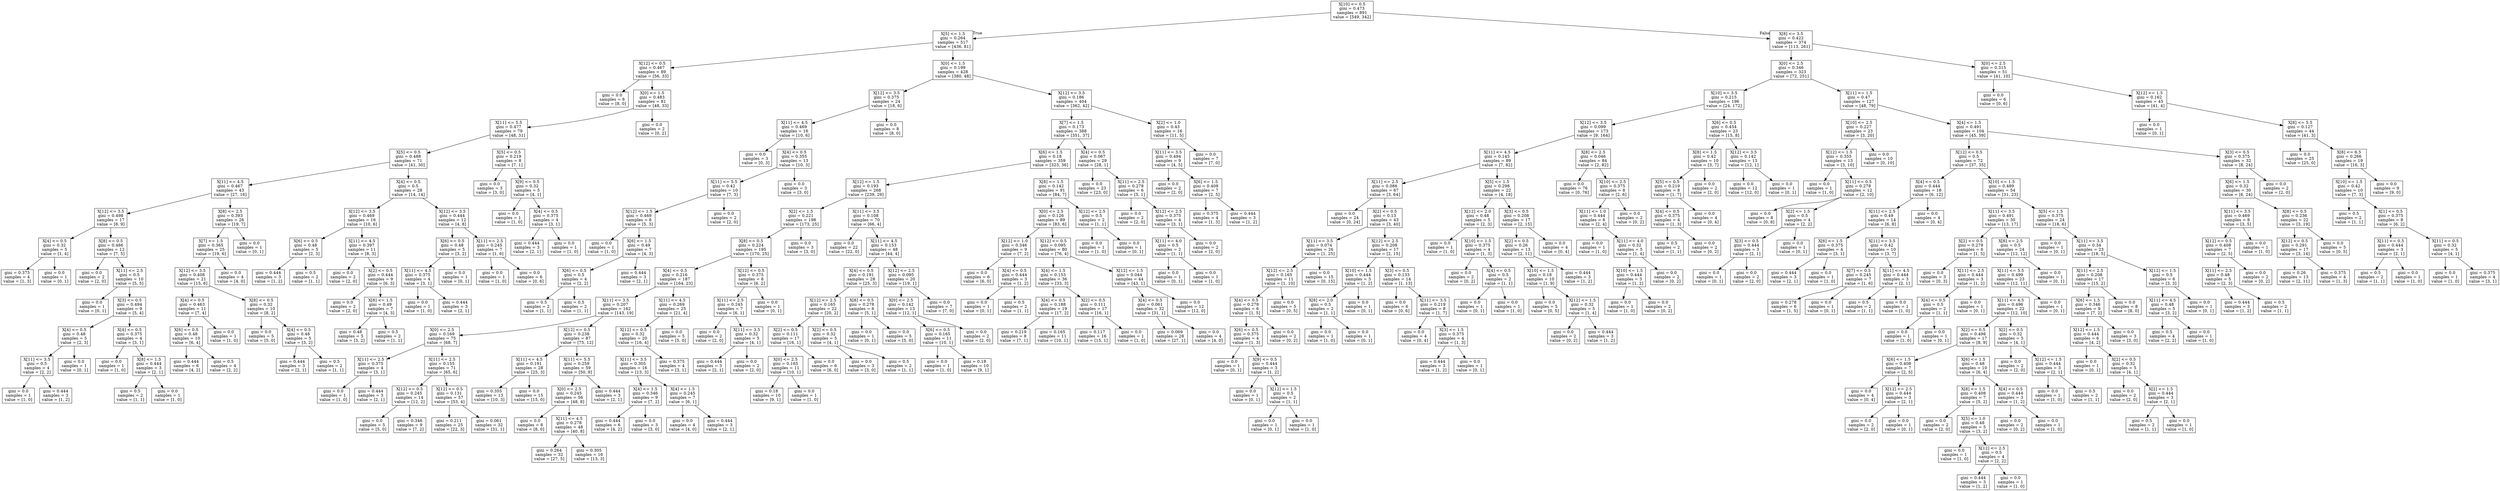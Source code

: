digraph Tree {
node [shape=box] ;
0 [label="X[10] <= 0.5\ngini = 0.473\nsamples = 891\nvalue = [549, 342]"] ;
1 [label="X[5] <= 1.5\ngini = 0.264\nsamples = 517\nvalue = [436, 81]"] ;
0 -> 1 [labeldistance=2.5, labelangle=45, headlabel="True"] ;
2 [label="X[12] <= 0.5\ngini = 0.467\nsamples = 89\nvalue = [56, 33]"] ;
1 -> 2 ;
3 [label="gini = 0.0\nsamples = 8\nvalue = [8, 0]"] ;
2 -> 3 ;
4 [label="X[0] <= 1.5\ngini = 0.483\nsamples = 81\nvalue = [48, 33]"] ;
2 -> 4 ;
5 [label="X[11] <= 5.5\ngini = 0.477\nsamples = 79\nvalue = [48, 31]"] ;
4 -> 5 ;
6 [label="X[5] <= 0.5\ngini = 0.488\nsamples = 71\nvalue = [41, 30]"] ;
5 -> 6 ;
7 [label="X[11] <= 4.5\ngini = 0.467\nsamples = 43\nvalue = [27, 16]"] ;
6 -> 7 ;
8 [label="X[12] <= 3.5\ngini = 0.498\nsamples = 17\nvalue = [8, 9]"] ;
7 -> 8 ;
9 [label="X[4] <= 0.5\ngini = 0.32\nsamples = 5\nvalue = [1, 4]"] ;
8 -> 9 ;
10 [label="gini = 0.375\nsamples = 4\nvalue = [1, 3]"] ;
9 -> 10 ;
11 [label="gini = 0.0\nsamples = 1\nvalue = [0, 1]"] ;
9 -> 11 ;
12 [label="X[8] <= 0.5\ngini = 0.486\nsamples = 12\nvalue = [7, 5]"] ;
8 -> 12 ;
13 [label="gini = 0.0\nsamples = 2\nvalue = [2, 0]"] ;
12 -> 13 ;
14 [label="X[11] <= 2.5\ngini = 0.5\nsamples = 10\nvalue = [5, 5]"] ;
12 -> 14 ;
15 [label="gini = 0.0\nsamples = 1\nvalue = [0, 1]"] ;
14 -> 15 ;
16 [label="X[3] <= 0.5\ngini = 0.494\nsamples = 9\nvalue = [5, 4]"] ;
14 -> 16 ;
17 [label="X[4] <= 0.5\ngini = 0.48\nsamples = 5\nvalue = [2, 3]"] ;
16 -> 17 ;
18 [label="X[11] <= 3.5\ngini = 0.5\nsamples = 4\nvalue = [2, 2]"] ;
17 -> 18 ;
19 [label="gini = 0.0\nsamples = 1\nvalue = [1, 0]"] ;
18 -> 19 ;
20 [label="gini = 0.444\nsamples = 3\nvalue = [1, 2]"] ;
18 -> 20 ;
21 [label="gini = 0.0\nsamples = 1\nvalue = [0, 1]"] ;
17 -> 21 ;
22 [label="X[4] <= 0.5\ngini = 0.375\nsamples = 4\nvalue = [3, 1]"] ;
16 -> 22 ;
23 [label="gini = 0.0\nsamples = 1\nvalue = [1, 0]"] ;
22 -> 23 ;
24 [label="X[8] <= 1.5\ngini = 0.444\nsamples = 3\nvalue = [2, 1]"] ;
22 -> 24 ;
25 [label="gini = 0.5\nsamples = 2\nvalue = [1, 1]"] ;
24 -> 25 ;
26 [label="gini = 0.0\nsamples = 1\nvalue = [1, 0]"] ;
24 -> 26 ;
27 [label="X[8] <= 2.5\ngini = 0.393\nsamples = 26\nvalue = [19, 7]"] ;
7 -> 27 ;
28 [label="X[7] <= 1.5\ngini = 0.365\nsamples = 25\nvalue = [19, 6]"] ;
27 -> 28 ;
29 [label="X[12] <= 3.5\ngini = 0.408\nsamples = 21\nvalue = [15, 6]"] ;
28 -> 29 ;
30 [label="X[4] <= 0.5\ngini = 0.463\nsamples = 11\nvalue = [7, 4]"] ;
29 -> 30 ;
31 [label="X[6] <= 0.5\ngini = 0.48\nsamples = 10\nvalue = [6, 4]"] ;
30 -> 31 ;
32 [label="gini = 0.444\nsamples = 6\nvalue = [4, 2]"] ;
31 -> 32 ;
33 [label="gini = 0.5\nsamples = 4\nvalue = [2, 2]"] ;
31 -> 33 ;
34 [label="gini = 0.0\nsamples = 1\nvalue = [1, 0]"] ;
30 -> 34 ;
35 [label="X[8] <= 0.5\ngini = 0.32\nsamples = 10\nvalue = [8, 2]"] ;
29 -> 35 ;
36 [label="gini = 0.0\nsamples = 5\nvalue = [5, 0]"] ;
35 -> 36 ;
37 [label="X[4] <= 0.5\ngini = 0.48\nsamples = 5\nvalue = [3, 2]"] ;
35 -> 37 ;
38 [label="gini = 0.444\nsamples = 3\nvalue = [2, 1]"] ;
37 -> 38 ;
39 [label="gini = 0.5\nsamples = 2\nvalue = [1, 1]"] ;
37 -> 39 ;
40 [label="gini = 0.0\nsamples = 4\nvalue = [4, 0]"] ;
28 -> 40 ;
41 [label="gini = 0.0\nsamples = 1\nvalue = [0, 1]"] ;
27 -> 41 ;
42 [label="X[4] <= 0.5\ngini = 0.5\nsamples = 28\nvalue = [14, 14]"] ;
6 -> 42 ;
43 [label="X[12] <= 3.5\ngini = 0.469\nsamples = 16\nvalue = [10, 6]"] ;
42 -> 43 ;
44 [label="X[6] <= 0.5\ngini = 0.48\nsamples = 5\nvalue = [2, 3]"] ;
43 -> 44 ;
45 [label="gini = 0.444\nsamples = 3\nvalue = [1, 2]"] ;
44 -> 45 ;
46 [label="gini = 0.5\nsamples = 2\nvalue = [1, 1]"] ;
44 -> 46 ;
47 [label="X[11] <= 4.5\ngini = 0.397\nsamples = 11\nvalue = [8, 3]"] ;
43 -> 47 ;
48 [label="gini = 0.0\nsamples = 2\nvalue = [2, 0]"] ;
47 -> 48 ;
49 [label="X[2] <= 0.5\ngini = 0.444\nsamples = 9\nvalue = [6, 3]"] ;
47 -> 49 ;
50 [label="gini = 0.0\nsamples = 2\nvalue = [2, 0]"] ;
49 -> 50 ;
51 [label="X[8] <= 1.5\ngini = 0.49\nsamples = 7\nvalue = [4, 3]"] ;
49 -> 51 ;
52 [label="gini = 0.48\nsamples = 5\nvalue = [3, 2]"] ;
51 -> 52 ;
53 [label="gini = 0.5\nsamples = 2\nvalue = [1, 1]"] ;
51 -> 53 ;
54 [label="X[12] <= 3.5\ngini = 0.444\nsamples = 12\nvalue = [4, 8]"] ;
42 -> 54 ;
55 [label="X[6] <= 0.5\ngini = 0.48\nsamples = 5\nvalue = [3, 2]"] ;
54 -> 55 ;
56 [label="X[11] <= 4.5\ngini = 0.375\nsamples = 4\nvalue = [3, 1]"] ;
55 -> 56 ;
57 [label="gini = 0.0\nsamples = 1\nvalue = [1, 0]"] ;
56 -> 57 ;
58 [label="gini = 0.444\nsamples = 3\nvalue = [2, 1]"] ;
56 -> 58 ;
59 [label="gini = 0.0\nsamples = 1\nvalue = [0, 1]"] ;
55 -> 59 ;
60 [label="X[11] <= 2.5\ngini = 0.245\nsamples = 7\nvalue = [1, 6]"] ;
54 -> 60 ;
61 [label="gini = 0.0\nsamples = 1\nvalue = [1, 0]"] ;
60 -> 61 ;
62 [label="gini = 0.0\nsamples = 6\nvalue = [0, 6]"] ;
60 -> 62 ;
63 [label="X[5] <= 0.5\ngini = 0.219\nsamples = 8\nvalue = [7, 1]"] ;
5 -> 63 ;
64 [label="gini = 0.0\nsamples = 3\nvalue = [3, 0]"] ;
63 -> 64 ;
65 [label="X[9] <= 0.5\ngini = 0.32\nsamples = 5\nvalue = [4, 1]"] ;
63 -> 65 ;
66 [label="gini = 0.0\nsamples = 1\nvalue = [1, 0]"] ;
65 -> 66 ;
67 [label="X[4] <= 0.5\ngini = 0.375\nsamples = 4\nvalue = [3, 1]"] ;
65 -> 67 ;
68 [label="gini = 0.444\nsamples = 3\nvalue = [2, 1]"] ;
67 -> 68 ;
69 [label="gini = 0.0\nsamples = 1\nvalue = [1, 0]"] ;
67 -> 69 ;
70 [label="gini = 0.0\nsamples = 2\nvalue = [0, 2]"] ;
4 -> 70 ;
71 [label="X[0] <= 1.5\ngini = 0.199\nsamples = 428\nvalue = [380, 48]"] ;
1 -> 71 ;
72 [label="X[12] <= 3.5\ngini = 0.375\nsamples = 24\nvalue = [18, 6]"] ;
71 -> 72 ;
73 [label="X[11] <= 4.5\ngini = 0.469\nsamples = 16\nvalue = [10, 6]"] ;
72 -> 73 ;
74 [label="gini = 0.0\nsamples = 3\nvalue = [0, 3]"] ;
73 -> 74 ;
75 [label="X[4] <= 0.5\ngini = 0.355\nsamples = 13\nvalue = [10, 3]"] ;
73 -> 75 ;
76 [label="X[11] <= 5.5\ngini = 0.42\nsamples = 10\nvalue = [7, 3]"] ;
75 -> 76 ;
77 [label="X[12] <= 1.5\ngini = 0.469\nsamples = 8\nvalue = [5, 3]"] ;
76 -> 77 ;
78 [label="gini = 0.0\nsamples = 1\nvalue = [1, 0]"] ;
77 -> 78 ;
79 [label="X[6] <= 1.5\ngini = 0.49\nsamples = 7\nvalue = [4, 3]"] ;
77 -> 79 ;
80 [label="X[6] <= 0.5\ngini = 0.5\nsamples = 4\nvalue = [2, 2]"] ;
79 -> 80 ;
81 [label="gini = 0.5\nsamples = 2\nvalue = [1, 1]"] ;
80 -> 81 ;
82 [label="gini = 0.5\nsamples = 2\nvalue = [1, 1]"] ;
80 -> 82 ;
83 [label="gini = 0.444\nsamples = 3\nvalue = [2, 1]"] ;
79 -> 83 ;
84 [label="gini = 0.0\nsamples = 2\nvalue = [2, 0]"] ;
76 -> 84 ;
85 [label="gini = 0.0\nsamples = 3\nvalue = [3, 0]"] ;
75 -> 85 ;
86 [label="gini = 0.0\nsamples = 8\nvalue = [8, 0]"] ;
72 -> 86 ;
87 [label="X[12] <= 3.5\ngini = 0.186\nsamples = 404\nvalue = [362, 42]"] ;
71 -> 87 ;
88 [label="X[7] <= 1.5\ngini = 0.173\nsamples = 388\nvalue = [351, 37]"] ;
87 -> 88 ;
89 [label="X[6] <= 1.5\ngini = 0.18\nsamples = 359\nvalue = [323, 36]"] ;
88 -> 89 ;
90 [label="X[12] <= 1.5\ngini = 0.193\nsamples = 268\nvalue = [239, 29]"] ;
89 -> 90 ;
91 [label="X[2] <= 1.5\ngini = 0.221\nsamples = 198\nvalue = [173, 25]"] ;
90 -> 91 ;
92 [label="X[8] <= 0.5\ngini = 0.224\nsamples = 195\nvalue = [170, 25]"] ;
91 -> 92 ;
93 [label="X[4] <= 0.5\ngini = 0.216\nsamples = 187\nvalue = [164, 23]"] ;
92 -> 93 ;
94 [label="X[11] <= 3.5\ngini = 0.207\nsamples = 162\nvalue = [143, 19]"] ;
93 -> 94 ;
95 [label="X[0] <= 2.5\ngini = 0.169\nsamples = 75\nvalue = [68, 7]"] ;
94 -> 95 ;
96 [label="X[11] <= 2.5\ngini = 0.375\nsamples = 4\nvalue = [3, 1]"] ;
95 -> 96 ;
97 [label="gini = 0.0\nsamples = 1\nvalue = [1, 0]"] ;
96 -> 97 ;
98 [label="gini = 0.444\nsamples = 3\nvalue = [2, 1]"] ;
96 -> 98 ;
99 [label="X[11] <= 2.5\ngini = 0.155\nsamples = 71\nvalue = [65, 6]"] ;
95 -> 99 ;
100 [label="X[12] <= 0.5\ngini = 0.245\nsamples = 14\nvalue = [12, 2]"] ;
99 -> 100 ;
101 [label="gini = 0.0\nsamples = 5\nvalue = [5, 0]"] ;
100 -> 101 ;
102 [label="gini = 0.346\nsamples = 9\nvalue = [7, 2]"] ;
100 -> 102 ;
103 [label="X[12] <= 0.5\ngini = 0.131\nsamples = 57\nvalue = [53, 4]"] ;
99 -> 103 ;
104 [label="gini = 0.211\nsamples = 25\nvalue = [22, 3]"] ;
103 -> 104 ;
105 [label="gini = 0.061\nsamples = 32\nvalue = [31, 1]"] ;
103 -> 105 ;
106 [label="X[12] <= 0.5\ngini = 0.238\nsamples = 87\nvalue = [75, 12]"] ;
94 -> 106 ;
107 [label="X[11] <= 4.5\ngini = 0.191\nsamples = 28\nvalue = [25, 3]"] ;
106 -> 107 ;
108 [label="gini = 0.355\nsamples = 13\nvalue = [10, 3]"] ;
107 -> 108 ;
109 [label="gini = 0.0\nsamples = 15\nvalue = [15, 0]"] ;
107 -> 109 ;
110 [label="X[11] <= 5.5\ngini = 0.259\nsamples = 59\nvalue = [50, 9]"] ;
106 -> 110 ;
111 [label="X[0] <= 2.5\ngini = 0.245\nsamples = 56\nvalue = [48, 8]"] ;
110 -> 111 ;
112 [label="gini = 0.0\nsamples = 8\nvalue = [8, 0]"] ;
111 -> 112 ;
113 [label="X[11] <= 4.5\ngini = 0.278\nsamples = 48\nvalue = [40, 8]"] ;
111 -> 113 ;
114 [label="gini = 0.264\nsamples = 32\nvalue = [27, 5]"] ;
113 -> 114 ;
115 [label="gini = 0.305\nsamples = 16\nvalue = [13, 3]"] ;
113 -> 115 ;
116 [label="gini = 0.444\nsamples = 3\nvalue = [2, 1]"] ;
110 -> 116 ;
117 [label="X[11] <= 4.5\ngini = 0.269\nsamples = 25\nvalue = [21, 4]"] ;
93 -> 117 ;
118 [label="X[12] <= 0.5\ngini = 0.32\nsamples = 20\nvalue = [16, 4]"] ;
117 -> 118 ;
119 [label="X[11] <= 3.5\ngini = 0.305\nsamples = 16\nvalue = [13, 3]"] ;
118 -> 119 ;
120 [label="X[4] <= 1.5\ngini = 0.346\nsamples = 9\nvalue = [7, 2]"] ;
119 -> 120 ;
121 [label="gini = 0.444\nsamples = 6\nvalue = [4, 2]"] ;
120 -> 121 ;
122 [label="gini = 0.0\nsamples = 3\nvalue = [3, 0]"] ;
120 -> 122 ;
123 [label="X[4] <= 1.5\ngini = 0.245\nsamples = 7\nvalue = [6, 1]"] ;
119 -> 123 ;
124 [label="gini = 0.0\nsamples = 4\nvalue = [4, 0]"] ;
123 -> 124 ;
125 [label="gini = 0.444\nsamples = 3\nvalue = [2, 1]"] ;
123 -> 125 ;
126 [label="gini = 0.375\nsamples = 4\nvalue = [3, 1]"] ;
118 -> 126 ;
127 [label="gini = 0.0\nsamples = 5\nvalue = [5, 0]"] ;
117 -> 127 ;
128 [label="X[12] <= 0.5\ngini = 0.375\nsamples = 8\nvalue = [6, 2]"] ;
92 -> 128 ;
129 [label="X[11] <= 2.5\ngini = 0.245\nsamples = 7\nvalue = [6, 1]"] ;
128 -> 129 ;
130 [label="gini = 0.0\nsamples = 2\nvalue = [2, 0]"] ;
129 -> 130 ;
131 [label="X[11] <= 3.5\ngini = 0.32\nsamples = 5\nvalue = [4, 1]"] ;
129 -> 131 ;
132 [label="gini = 0.444\nsamples = 3\nvalue = [2, 1]"] ;
131 -> 132 ;
133 [label="gini = 0.0\nsamples = 2\nvalue = [2, 0]"] ;
131 -> 133 ;
134 [label="gini = 0.0\nsamples = 1\nvalue = [0, 1]"] ;
128 -> 134 ;
135 [label="gini = 0.0\nsamples = 3\nvalue = [3, 0]"] ;
91 -> 135 ;
136 [label="X[11] <= 3.5\ngini = 0.108\nsamples = 70\nvalue = [66, 4]"] ;
90 -> 136 ;
137 [label="gini = 0.0\nsamples = 22\nvalue = [22, 0]"] ;
136 -> 137 ;
138 [label="X[11] <= 4.5\ngini = 0.153\nsamples = 48\nvalue = [44, 4]"] ;
136 -> 138 ;
139 [label="X[4] <= 0.5\ngini = 0.191\nsamples = 28\nvalue = [25, 3]"] ;
138 -> 139 ;
140 [label="X[12] <= 2.5\ngini = 0.165\nsamples = 22\nvalue = [20, 2]"] ;
139 -> 140 ;
141 [label="X[2] <= 0.5\ngini = 0.111\nsamples = 17\nvalue = [16, 1]"] ;
140 -> 141 ;
142 [label="X[0] <= 2.5\ngini = 0.165\nsamples = 11\nvalue = [10, 1]"] ;
141 -> 142 ;
143 [label="gini = 0.18\nsamples = 10\nvalue = [9, 1]"] ;
142 -> 143 ;
144 [label="gini = 0.0\nsamples = 1\nvalue = [1, 0]"] ;
142 -> 144 ;
145 [label="gini = 0.0\nsamples = 6\nvalue = [6, 0]"] ;
141 -> 145 ;
146 [label="X[2] <= 0.5\ngini = 0.32\nsamples = 5\nvalue = [4, 1]"] ;
140 -> 146 ;
147 [label="gini = 0.0\nsamples = 3\nvalue = [3, 0]"] ;
146 -> 147 ;
148 [label="gini = 0.5\nsamples = 2\nvalue = [1, 1]"] ;
146 -> 148 ;
149 [label="X[8] <= 0.5\ngini = 0.278\nsamples = 6\nvalue = [5, 1]"] ;
139 -> 149 ;
150 [label="gini = 0.0\nsamples = 1\nvalue = [0, 1]"] ;
149 -> 150 ;
151 [label="gini = 0.0\nsamples = 5\nvalue = [5, 0]"] ;
149 -> 151 ;
152 [label="X[12] <= 2.5\ngini = 0.095\nsamples = 20\nvalue = [19, 1]"] ;
138 -> 152 ;
153 [label="X[0] <= 2.5\ngini = 0.142\nsamples = 13\nvalue = [12, 1]"] ;
152 -> 153 ;
154 [label="X[6] <= 0.5\ngini = 0.165\nsamples = 11\nvalue = [10, 1]"] ;
153 -> 154 ;
155 [label="gini = 0.0\nsamples = 1\nvalue = [1, 0]"] ;
154 -> 155 ;
156 [label="gini = 0.18\nsamples = 10\nvalue = [9, 1]"] ;
154 -> 156 ;
157 [label="gini = 0.0\nsamples = 2\nvalue = [2, 0]"] ;
153 -> 157 ;
158 [label="gini = 0.0\nsamples = 7\nvalue = [7, 0]"] ;
152 -> 158 ;
159 [label="X[8] <= 1.5\ngini = 0.142\nsamples = 91\nvalue = [84, 7]"] ;
89 -> 159 ;
160 [label="X[0] <= 2.5\ngini = 0.126\nsamples = 89\nvalue = [83, 6]"] ;
159 -> 160 ;
161 [label="X[12] <= 1.0\ngini = 0.346\nsamples = 9\nvalue = [7, 2]"] ;
160 -> 161 ;
162 [label="gini = 0.0\nsamples = 6\nvalue = [6, 0]"] ;
161 -> 162 ;
163 [label="X[4] <= 0.5\ngini = 0.444\nsamples = 3\nvalue = [1, 2]"] ;
161 -> 163 ;
164 [label="gini = 0.0\nsamples = 1\nvalue = [0, 1]"] ;
163 -> 164 ;
165 [label="gini = 0.5\nsamples = 2\nvalue = [1, 1]"] ;
163 -> 165 ;
166 [label="X[12] <= 0.5\ngini = 0.095\nsamples = 80\nvalue = [76, 4]"] ;
160 -> 166 ;
167 [label="X[4] <= 1.5\ngini = 0.153\nsamples = 36\nvalue = [33, 3]"] ;
166 -> 167 ;
168 [label="X[4] <= 0.5\ngini = 0.188\nsamples = 19\nvalue = [17, 2]"] ;
167 -> 168 ;
169 [label="gini = 0.219\nsamples = 8\nvalue = [7, 1]"] ;
168 -> 169 ;
170 [label="gini = 0.165\nsamples = 11\nvalue = [10, 1]"] ;
168 -> 170 ;
171 [label="X[2] <= 0.5\ngini = 0.111\nsamples = 17\nvalue = [16, 1]"] ;
167 -> 171 ;
172 [label="gini = 0.117\nsamples = 16\nvalue = [15, 1]"] ;
171 -> 172 ;
173 [label="gini = 0.0\nsamples = 1\nvalue = [1, 0]"] ;
171 -> 173 ;
174 [label="X[12] <= 1.5\ngini = 0.044\nsamples = 44\nvalue = [43, 1]"] ;
166 -> 174 ;
175 [label="X[4] <= 0.5\ngini = 0.061\nsamples = 32\nvalue = [31, 1]"] ;
174 -> 175 ;
176 [label="gini = 0.069\nsamples = 28\nvalue = [27, 1]"] ;
175 -> 176 ;
177 [label="gini = 0.0\nsamples = 4\nvalue = [4, 0]"] ;
175 -> 177 ;
178 [label="gini = 0.0\nsamples = 12\nvalue = [12, 0]"] ;
174 -> 178 ;
179 [label="X[12] <= 2.5\ngini = 0.5\nsamples = 2\nvalue = [1, 1]"] ;
159 -> 179 ;
180 [label="gini = 0.0\nsamples = 1\nvalue = [1, 0]"] ;
179 -> 180 ;
181 [label="gini = 0.0\nsamples = 1\nvalue = [0, 1]"] ;
179 -> 181 ;
182 [label="X[4] <= 0.5\ngini = 0.067\nsamples = 29\nvalue = [28, 1]"] ;
88 -> 182 ;
183 [label="gini = 0.0\nsamples = 23\nvalue = [23, 0]"] ;
182 -> 183 ;
184 [label="X[11] <= 2.5\ngini = 0.278\nsamples = 6\nvalue = [5, 1]"] ;
182 -> 184 ;
185 [label="gini = 0.0\nsamples = 2\nvalue = [2, 0]"] ;
184 -> 185 ;
186 [label="X[12] <= 2.5\ngini = 0.375\nsamples = 4\nvalue = [3, 1]"] ;
184 -> 186 ;
187 [label="X[11] <= 4.0\ngini = 0.5\nsamples = 2\nvalue = [1, 1]"] ;
186 -> 187 ;
188 [label="gini = 0.0\nsamples = 1\nvalue = [0, 1]"] ;
187 -> 188 ;
189 [label="gini = 0.0\nsamples = 1\nvalue = [1, 0]"] ;
187 -> 189 ;
190 [label="gini = 0.0\nsamples = 2\nvalue = [2, 0]"] ;
186 -> 190 ;
191 [label="X[2] <= 1.0\ngini = 0.43\nsamples = 16\nvalue = [11, 5]"] ;
87 -> 191 ;
192 [label="X[11] <= 3.5\ngini = 0.494\nsamples = 9\nvalue = [4, 5]"] ;
191 -> 192 ;
193 [label="gini = 0.0\nsamples = 2\nvalue = [2, 0]"] ;
192 -> 193 ;
194 [label="X[6] <= 1.5\ngini = 0.408\nsamples = 7\nvalue = [2, 5]"] ;
192 -> 194 ;
195 [label="gini = 0.375\nsamples = 4\nvalue = [1, 3]"] ;
194 -> 195 ;
196 [label="gini = 0.444\nsamples = 3\nvalue = [1, 2]"] ;
194 -> 196 ;
197 [label="gini = 0.0\nsamples = 7\nvalue = [7, 0]"] ;
191 -> 197 ;
198 [label="X[8] <= 3.5\ngini = 0.422\nsamples = 374\nvalue = [113, 261]"] ;
0 -> 198 [labeldistance=2.5, labelangle=-45, headlabel="False"] ;
199 [label="X[0] <= 2.5\ngini = 0.346\nsamples = 323\nvalue = [72, 251]"] ;
198 -> 199 ;
200 [label="X[10] <= 3.5\ngini = 0.215\nsamples = 196\nvalue = [24, 172]"] ;
199 -> 200 ;
201 [label="X[12] <= 3.5\ngini = 0.099\nsamples = 173\nvalue = [9, 164]"] ;
200 -> 201 ;
202 [label="X[11] <= 4.5\ngini = 0.145\nsamples = 89\nvalue = [7, 82]"] ;
201 -> 202 ;
203 [label="X[11] <= 2.5\ngini = 0.086\nsamples = 67\nvalue = [3, 64]"] ;
202 -> 203 ;
204 [label="gini = 0.0\nsamples = 24\nvalue = [0, 24]"] ;
203 -> 204 ;
205 [label="X[2] <= 0.5\ngini = 0.13\nsamples = 43\nvalue = [3, 40]"] ;
203 -> 205 ;
206 [label="X[11] <= 3.5\ngini = 0.074\nsamples = 26\nvalue = [1, 25]"] ;
205 -> 206 ;
207 [label="X[12] <= 2.5\ngini = 0.165\nsamples = 11\nvalue = [1, 10]"] ;
206 -> 207 ;
208 [label="X[4] <= 0.5\ngini = 0.278\nsamples = 6\nvalue = [1, 5]"] ;
207 -> 208 ;
209 [label="X[6] <= 0.5\ngini = 0.375\nsamples = 4\nvalue = [1, 3]"] ;
208 -> 209 ;
210 [label="gini = 0.0\nsamples = 1\nvalue = [0, 1]"] ;
209 -> 210 ;
211 [label="X[9] <= 0.5\ngini = 0.444\nsamples = 3\nvalue = [1, 2]"] ;
209 -> 211 ;
212 [label="gini = 0.0\nsamples = 1\nvalue = [0, 1]"] ;
211 -> 212 ;
213 [label="X[12] <= 1.5\ngini = 0.5\nsamples = 2\nvalue = [1, 1]"] ;
211 -> 213 ;
214 [label="gini = 0.0\nsamples = 1\nvalue = [0, 1]"] ;
213 -> 214 ;
215 [label="gini = 0.0\nsamples = 1\nvalue = [1, 0]"] ;
213 -> 215 ;
216 [label="gini = 0.0\nsamples = 2\nvalue = [0, 2]"] ;
208 -> 216 ;
217 [label="gini = 0.0\nsamples = 5\nvalue = [0, 5]"] ;
207 -> 217 ;
218 [label="gini = 0.0\nsamples = 15\nvalue = [0, 15]"] ;
206 -> 218 ;
219 [label="X[12] <= 2.5\ngini = 0.208\nsamples = 17\nvalue = [2, 15]"] ;
205 -> 219 ;
220 [label="X[10] <= 1.5\ngini = 0.444\nsamples = 3\nvalue = [1, 2]"] ;
219 -> 220 ;
221 [label="X[8] <= 2.0\ngini = 0.5\nsamples = 2\nvalue = [1, 1]"] ;
220 -> 221 ;
222 [label="gini = 0.0\nsamples = 1\nvalue = [1, 0]"] ;
221 -> 222 ;
223 [label="gini = 0.0\nsamples = 1\nvalue = [0, 1]"] ;
221 -> 223 ;
224 [label="gini = 0.0\nsamples = 1\nvalue = [0, 1]"] ;
220 -> 224 ;
225 [label="X[3] <= 0.5\ngini = 0.133\nsamples = 14\nvalue = [1, 13]"] ;
219 -> 225 ;
226 [label="gini = 0.0\nsamples = 6\nvalue = [0, 6]"] ;
225 -> 226 ;
227 [label="X[11] <= 3.5\ngini = 0.219\nsamples = 8\nvalue = [1, 7]"] ;
225 -> 227 ;
228 [label="gini = 0.0\nsamples = 4\nvalue = [0, 4]"] ;
227 -> 228 ;
229 [label="X[3] <= 1.5\ngini = 0.375\nsamples = 4\nvalue = [1, 3]"] ;
227 -> 229 ;
230 [label="gini = 0.444\nsamples = 3\nvalue = [1, 2]"] ;
229 -> 230 ;
231 [label="gini = 0.0\nsamples = 1\nvalue = [0, 1]"] ;
229 -> 231 ;
232 [label="X[5] <= 1.5\ngini = 0.298\nsamples = 22\nvalue = [4, 18]"] ;
202 -> 232 ;
233 [label="X[12] <= 2.0\ngini = 0.48\nsamples = 5\nvalue = [2, 3]"] ;
232 -> 233 ;
234 [label="gini = 0.0\nsamples = 1\nvalue = [1, 0]"] ;
233 -> 234 ;
235 [label="X[10] <= 1.5\ngini = 0.375\nsamples = 4\nvalue = [1, 3]"] ;
233 -> 235 ;
236 [label="gini = 0.0\nsamples = 2\nvalue = [0, 2]"] ;
235 -> 236 ;
237 [label="X[4] <= 0.5\ngini = 0.5\nsamples = 2\nvalue = [1, 1]"] ;
235 -> 237 ;
238 [label="gini = 0.0\nsamples = 1\nvalue = [0, 1]"] ;
237 -> 238 ;
239 [label="gini = 0.0\nsamples = 1\nvalue = [1, 0]"] ;
237 -> 239 ;
240 [label="X[3] <= 0.5\ngini = 0.208\nsamples = 17\nvalue = [2, 15]"] ;
232 -> 240 ;
241 [label="X[2] <= 0.5\ngini = 0.26\nsamples = 13\nvalue = [2, 11]"] ;
240 -> 241 ;
242 [label="X[10] <= 1.5\ngini = 0.18\nsamples = 10\nvalue = [1, 9]"] ;
241 -> 242 ;
243 [label="gini = 0.0\nsamples = 5\nvalue = [0, 5]"] ;
242 -> 243 ;
244 [label="X[12] <= 1.5\ngini = 0.32\nsamples = 5\nvalue = [1, 4]"] ;
242 -> 244 ;
245 [label="gini = 0.0\nsamples = 2\nvalue = [0, 2]"] ;
244 -> 245 ;
246 [label="gini = 0.444\nsamples = 3\nvalue = [1, 2]"] ;
244 -> 246 ;
247 [label="gini = 0.444\nsamples = 3\nvalue = [1, 2]"] ;
241 -> 247 ;
248 [label="gini = 0.0\nsamples = 4\nvalue = [0, 4]"] ;
240 -> 248 ;
249 [label="X[8] <= 2.5\ngini = 0.046\nsamples = 84\nvalue = [2, 82]"] ;
201 -> 249 ;
250 [label="gini = 0.0\nsamples = 76\nvalue = [0, 76]"] ;
249 -> 250 ;
251 [label="X[10] <= 2.5\ngini = 0.375\nsamples = 8\nvalue = [2, 6]"] ;
249 -> 251 ;
252 [label="X[11] <= 1.0\ngini = 0.444\nsamples = 6\nvalue = [2, 4]"] ;
251 -> 252 ;
253 [label="gini = 0.0\nsamples = 1\nvalue = [1, 0]"] ;
252 -> 253 ;
254 [label="X[11] <= 4.0\ngini = 0.32\nsamples = 5\nvalue = [1, 4]"] ;
252 -> 254 ;
255 [label="X[10] <= 1.5\ngini = 0.444\nsamples = 3\nvalue = [1, 2]"] ;
254 -> 255 ;
256 [label="gini = 0.0\nsamples = 1\nvalue = [1, 0]"] ;
255 -> 256 ;
257 [label="gini = 0.0\nsamples = 2\nvalue = [0, 2]"] ;
255 -> 257 ;
258 [label="gini = 0.0\nsamples = 2\nvalue = [0, 2]"] ;
254 -> 258 ;
259 [label="gini = 0.0\nsamples = 2\nvalue = [0, 2]"] ;
251 -> 259 ;
260 [label="X[6] <= 0.5\ngini = 0.454\nsamples = 23\nvalue = [15, 8]"] ;
200 -> 260 ;
261 [label="X[8] <= 1.5\ngini = 0.42\nsamples = 10\nvalue = [3, 7]"] ;
260 -> 261 ;
262 [label="X[5] <= 0.5\ngini = 0.219\nsamples = 8\nvalue = [1, 7]"] ;
261 -> 262 ;
263 [label="X[4] <= 0.5\ngini = 0.375\nsamples = 4\nvalue = [1, 3]"] ;
262 -> 263 ;
264 [label="gini = 0.5\nsamples = 2\nvalue = [1, 1]"] ;
263 -> 264 ;
265 [label="gini = 0.0\nsamples = 2\nvalue = [0, 2]"] ;
263 -> 265 ;
266 [label="gini = 0.0\nsamples = 4\nvalue = [0, 4]"] ;
262 -> 266 ;
267 [label="gini = 0.0\nsamples = 2\nvalue = [2, 0]"] ;
261 -> 267 ;
268 [label="X[12] <= 3.5\ngini = 0.142\nsamples = 13\nvalue = [12, 1]"] ;
260 -> 268 ;
269 [label="gini = 0.0\nsamples = 12\nvalue = [12, 0]"] ;
268 -> 269 ;
270 [label="gini = 0.0\nsamples = 1\nvalue = [0, 1]"] ;
268 -> 270 ;
271 [label="X[11] <= 1.5\ngini = 0.47\nsamples = 127\nvalue = [48, 79]"] ;
199 -> 271 ;
272 [label="X[10] <= 2.5\ngini = 0.227\nsamples = 23\nvalue = [3, 20]"] ;
271 -> 272 ;
273 [label="X[12] <= 1.5\ngini = 0.355\nsamples = 13\nvalue = [3, 10]"] ;
272 -> 273 ;
274 [label="gini = 0.0\nsamples = 1\nvalue = [1, 0]"] ;
273 -> 274 ;
275 [label="X[11] <= 0.5\ngini = 0.278\nsamples = 12\nvalue = [2, 10]"] ;
273 -> 275 ;
276 [label="gini = 0.0\nsamples = 8\nvalue = [0, 8]"] ;
275 -> 276 ;
277 [label="X[2] <= 1.5\ngini = 0.5\nsamples = 4\nvalue = [2, 2]"] ;
275 -> 277 ;
278 [label="X[3] <= 0.5\ngini = 0.444\nsamples = 3\nvalue = [2, 1]"] ;
277 -> 278 ;
279 [label="gini = 0.0\nsamples = 1\nvalue = [0, 1]"] ;
278 -> 279 ;
280 [label="gini = 0.0\nsamples = 2\nvalue = [2, 0]"] ;
278 -> 280 ;
281 [label="gini = 0.0\nsamples = 1\nvalue = [0, 1]"] ;
277 -> 281 ;
282 [label="gini = 0.0\nsamples = 10\nvalue = [0, 10]"] ;
272 -> 282 ;
283 [label="X[4] <= 1.5\ngini = 0.491\nsamples = 104\nvalue = [45, 59]"] ;
271 -> 283 ;
284 [label="X[12] <= 0.5\ngini = 0.5\nsamples = 72\nvalue = [37, 35]"] ;
283 -> 284 ;
285 [label="X[4] <= 0.5\ngini = 0.444\nsamples = 18\nvalue = [6, 12]"] ;
284 -> 285 ;
286 [label="X[11] <= 2.5\ngini = 0.49\nsamples = 14\nvalue = [6, 8]"] ;
285 -> 286 ;
287 [label="X[6] <= 1.5\ngini = 0.375\nsamples = 4\nvalue = [3, 1]"] ;
286 -> 287 ;
288 [label="gini = 0.444\nsamples = 3\nvalue = [2, 1]"] ;
287 -> 288 ;
289 [label="gini = 0.0\nsamples = 1\nvalue = [1, 0]"] ;
287 -> 289 ;
290 [label="X[11] <= 3.5\ngini = 0.42\nsamples = 10\nvalue = [3, 7]"] ;
286 -> 290 ;
291 [label="X[7] <= 0.5\ngini = 0.245\nsamples = 7\nvalue = [1, 6]"] ;
290 -> 291 ;
292 [label="gini = 0.278\nsamples = 6\nvalue = [1, 5]"] ;
291 -> 292 ;
293 [label="gini = 0.0\nsamples = 1\nvalue = [0, 1]"] ;
291 -> 293 ;
294 [label="X[11] <= 4.5\ngini = 0.444\nsamples = 3\nvalue = [2, 1]"] ;
290 -> 294 ;
295 [label="gini = 0.5\nsamples = 2\nvalue = [1, 1]"] ;
294 -> 295 ;
296 [label="gini = 0.0\nsamples = 1\nvalue = [1, 0]"] ;
294 -> 296 ;
297 [label="gini = 0.0\nsamples = 4\nvalue = [0, 4]"] ;
285 -> 297 ;
298 [label="X[10] <= 1.5\ngini = 0.489\nsamples = 54\nvalue = [31, 23]"] ;
284 -> 298 ;
299 [label="X[11] <= 3.5\ngini = 0.491\nsamples = 30\nvalue = [13, 17]"] ;
298 -> 299 ;
300 [label="X[2] <= 0.5\ngini = 0.278\nsamples = 6\nvalue = [1, 5]"] ;
299 -> 300 ;
301 [label="gini = 0.0\nsamples = 3\nvalue = [0, 3]"] ;
300 -> 301 ;
302 [label="X[11] <= 2.5\ngini = 0.444\nsamples = 3\nvalue = [1, 2]"] ;
300 -> 302 ;
303 [label="X[4] <= 0.5\ngini = 0.5\nsamples = 2\nvalue = [1, 1]"] ;
302 -> 303 ;
304 [label="gini = 0.0\nsamples = 1\nvalue = [1, 0]"] ;
303 -> 304 ;
305 [label="gini = 0.0\nsamples = 1\nvalue = [0, 1]"] ;
303 -> 305 ;
306 [label="gini = 0.0\nsamples = 1\nvalue = [0, 1]"] ;
302 -> 306 ;
307 [label="X[8] <= 2.5\ngini = 0.5\nsamples = 24\nvalue = [12, 12]"] ;
299 -> 307 ;
308 [label="X[11] <= 5.5\ngini = 0.499\nsamples = 23\nvalue = [12, 11]"] ;
307 -> 308 ;
309 [label="X[11] <= 4.5\ngini = 0.496\nsamples = 22\nvalue = [12, 10]"] ;
308 -> 309 ;
310 [label="X[2] <= 0.5\ngini = 0.498\nsamples = 17\nvalue = [8, 9]"] ;
309 -> 310 ;
311 [label="X[6] <= 1.5\ngini = 0.408\nsamples = 7\nvalue = [2, 5]"] ;
310 -> 311 ;
312 [label="gini = 0.0\nsamples = 4\nvalue = [0, 4]"] ;
311 -> 312 ;
313 [label="X[12] <= 2.5\ngini = 0.444\nsamples = 3\nvalue = [2, 1]"] ;
311 -> 313 ;
314 [label="gini = 0.0\nsamples = 2\nvalue = [2, 0]"] ;
313 -> 314 ;
315 [label="gini = 0.0\nsamples = 1\nvalue = [0, 1]"] ;
313 -> 315 ;
316 [label="X[6] <= 1.5\ngini = 0.48\nsamples = 10\nvalue = [6, 4]"] ;
310 -> 316 ;
317 [label="X[8] <= 1.5\ngini = 0.408\nsamples = 7\nvalue = [5, 2]"] ;
316 -> 317 ;
318 [label="gini = 0.0\nsamples = 2\nvalue = [2, 0]"] ;
317 -> 318 ;
319 [label="X[5] <= 1.0\ngini = 0.48\nsamples = 5\nvalue = [3, 2]"] ;
317 -> 319 ;
320 [label="gini = 0.0\nsamples = 1\nvalue = [1, 0]"] ;
319 -> 320 ;
321 [label="X[12] <= 2.5\ngini = 0.5\nsamples = 4\nvalue = [2, 2]"] ;
319 -> 321 ;
322 [label="gini = 0.444\nsamples = 3\nvalue = [1, 2]"] ;
321 -> 322 ;
323 [label="gini = 0.0\nsamples = 1\nvalue = [1, 0]"] ;
321 -> 323 ;
324 [label="X[4] <= 0.5\ngini = 0.444\nsamples = 3\nvalue = [1, 2]"] ;
316 -> 324 ;
325 [label="gini = 0.0\nsamples = 2\nvalue = [0, 2]"] ;
324 -> 325 ;
326 [label="gini = 0.0\nsamples = 1\nvalue = [1, 0]"] ;
324 -> 326 ;
327 [label="X[2] <= 0.5\ngini = 0.32\nsamples = 5\nvalue = [4, 1]"] ;
309 -> 327 ;
328 [label="gini = 0.0\nsamples = 2\nvalue = [2, 0]"] ;
327 -> 328 ;
329 [label="X[12] <= 1.5\ngini = 0.444\nsamples = 3\nvalue = [2, 1]"] ;
327 -> 329 ;
330 [label="gini = 0.0\nsamples = 1\nvalue = [1, 0]"] ;
329 -> 330 ;
331 [label="gini = 0.5\nsamples = 2\nvalue = [1, 1]"] ;
329 -> 331 ;
332 [label="gini = 0.0\nsamples = 1\nvalue = [0, 1]"] ;
308 -> 332 ;
333 [label="gini = 0.0\nsamples = 1\nvalue = [0, 1]"] ;
307 -> 333 ;
334 [label="X[5] <= 1.5\ngini = 0.375\nsamples = 24\nvalue = [18, 6]"] ;
298 -> 334 ;
335 [label="gini = 0.0\nsamples = 1\nvalue = [0, 1]"] ;
334 -> 335 ;
336 [label="X[11] <= 3.5\ngini = 0.34\nsamples = 23\nvalue = [18, 5]"] ;
334 -> 336 ;
337 [label="X[11] <= 2.5\ngini = 0.208\nsamples = 17\nvalue = [15, 2]"] ;
336 -> 337 ;
338 [label="X[6] <= 1.5\ngini = 0.346\nsamples = 9\nvalue = [7, 2]"] ;
337 -> 338 ;
339 [label="X[12] <= 1.5\ngini = 0.444\nsamples = 6\nvalue = [4, 2]"] ;
338 -> 339 ;
340 [label="gini = 0.0\nsamples = 1\nvalue = [0, 1]"] ;
339 -> 340 ;
341 [label="X[2] <= 0.5\ngini = 0.32\nsamples = 5\nvalue = [4, 1]"] ;
339 -> 341 ;
342 [label="gini = 0.0\nsamples = 2\nvalue = [2, 0]"] ;
341 -> 342 ;
343 [label="X[2] <= 1.5\ngini = 0.444\nsamples = 3\nvalue = [2, 1]"] ;
341 -> 343 ;
344 [label="gini = 0.5\nsamples = 2\nvalue = [1, 1]"] ;
343 -> 344 ;
345 [label="gini = 0.0\nsamples = 1\nvalue = [1, 0]"] ;
343 -> 345 ;
346 [label="gini = 0.0\nsamples = 3\nvalue = [3, 0]"] ;
338 -> 346 ;
347 [label="gini = 0.0\nsamples = 8\nvalue = [8, 0]"] ;
337 -> 347 ;
348 [label="X[12] <= 1.5\ngini = 0.5\nsamples = 6\nvalue = [3, 3]"] ;
336 -> 348 ;
349 [label="X[11] <= 4.5\ngini = 0.48\nsamples = 5\nvalue = [3, 2]"] ;
348 -> 349 ;
350 [label="gini = 0.5\nsamples = 4\nvalue = [2, 2]"] ;
349 -> 350 ;
351 [label="gini = 0.0\nsamples = 1\nvalue = [1, 0]"] ;
349 -> 351 ;
352 [label="gini = 0.0\nsamples = 1\nvalue = [0, 1]"] ;
348 -> 352 ;
353 [label="X[3] <= 0.5\ngini = 0.375\nsamples = 32\nvalue = [8, 24]"] ;
283 -> 353 ;
354 [label="X[6] <= 1.5\ngini = 0.32\nsamples = 30\nvalue = [6, 24]"] ;
353 -> 354 ;
355 [label="X[11] <= 3.5\ngini = 0.469\nsamples = 8\nvalue = [3, 5]"] ;
354 -> 355 ;
356 [label="X[12] <= 0.5\ngini = 0.408\nsamples = 7\nvalue = [2, 5]"] ;
355 -> 356 ;
357 [label="X[11] <= 2.5\ngini = 0.48\nsamples = 5\nvalue = [2, 3]"] ;
356 -> 357 ;
358 [label="gini = 0.444\nsamples = 3\nvalue = [1, 2]"] ;
357 -> 358 ;
359 [label="gini = 0.5\nsamples = 2\nvalue = [1, 1]"] ;
357 -> 359 ;
360 [label="gini = 0.0\nsamples = 2\nvalue = [0, 2]"] ;
356 -> 360 ;
361 [label="gini = 0.0\nsamples = 1\nvalue = [1, 0]"] ;
355 -> 361 ;
362 [label="X[8] <= 0.5\ngini = 0.236\nsamples = 22\nvalue = [3, 19]"] ;
354 -> 362 ;
363 [label="X[12] <= 0.5\ngini = 0.291\nsamples = 17\nvalue = [3, 14]"] ;
362 -> 363 ;
364 [label="gini = 0.26\nsamples = 13\nvalue = [2, 11]"] ;
363 -> 364 ;
365 [label="gini = 0.375\nsamples = 4\nvalue = [1, 3]"] ;
363 -> 365 ;
366 [label="gini = 0.0\nsamples = 5\nvalue = [0, 5]"] ;
362 -> 366 ;
367 [label="gini = 0.0\nsamples = 2\nvalue = [2, 0]"] ;
353 -> 367 ;
368 [label="X[0] <= 2.5\ngini = 0.315\nsamples = 51\nvalue = [41, 10]"] ;
198 -> 368 ;
369 [label="gini = 0.0\nsamples = 6\nvalue = [0, 6]"] ;
368 -> 369 ;
370 [label="X[12] <= 1.5\ngini = 0.162\nsamples = 45\nvalue = [41, 4]"] ;
368 -> 370 ;
371 [label="gini = 0.0\nsamples = 1\nvalue = [0, 1]"] ;
370 -> 371 ;
372 [label="X[8] <= 5.5\ngini = 0.127\nsamples = 44\nvalue = [41, 3]"] ;
370 -> 372 ;
373 [label="gini = 0.0\nsamples = 25\nvalue = [25, 0]"] ;
372 -> 373 ;
374 [label="X[8] <= 6.5\ngini = 0.266\nsamples = 19\nvalue = [16, 3]"] ;
372 -> 374 ;
375 [label="X[10] <= 1.5\ngini = 0.42\nsamples = 10\nvalue = [7, 3]"] ;
374 -> 375 ;
376 [label="gini = 0.5\nsamples = 2\nvalue = [1, 1]"] ;
375 -> 376 ;
377 [label="X[1] <= 0.5\ngini = 0.375\nsamples = 8\nvalue = [6, 2]"] ;
375 -> 377 ;
378 [label="X[11] <= 0.5\ngini = 0.444\nsamples = 3\nvalue = [2, 1]"] ;
377 -> 378 ;
379 [label="gini = 0.5\nsamples = 2\nvalue = [1, 1]"] ;
378 -> 379 ;
380 [label="gini = 0.0\nsamples = 1\nvalue = [1, 0]"] ;
378 -> 380 ;
381 [label="X[11] <= 0.5\ngini = 0.32\nsamples = 5\nvalue = [4, 1]"] ;
377 -> 381 ;
382 [label="gini = 0.0\nsamples = 1\nvalue = [1, 0]"] ;
381 -> 382 ;
383 [label="gini = 0.375\nsamples = 4\nvalue = [3, 1]"] ;
381 -> 383 ;
384 [label="gini = 0.0\nsamples = 9\nvalue = [9, 0]"] ;
374 -> 384 ;
}